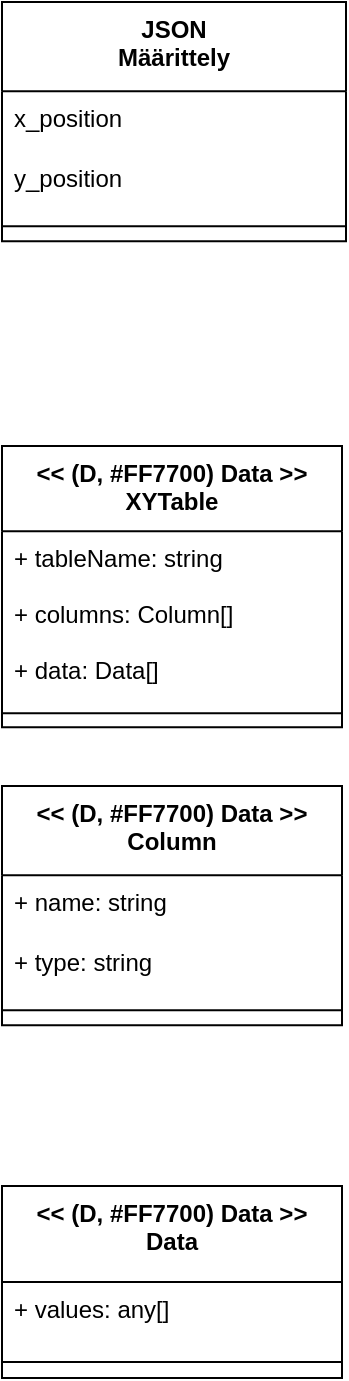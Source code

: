 <mxfile version="24.8.4">
  <diagram name="Page-1" id="kUw0QP89otEUM-ThDa_o">
    <mxGraphModel dx="466" dy="768" grid="1" gridSize="10" guides="1" tooltips="1" connect="1" arrows="1" fold="1" page="1" pageScale="1" pageWidth="850" pageHeight="1100" math="0" shadow="0">
      <root>
        <mxCell id="0" />
        <mxCell id="1" parent="0" />
        <mxCell id="2" value="JSON&#xa;Määrittely" style="swimlane;fontStyle=1;align=center;verticalAlign=top;childLayout=stackLayout;horizontal=1;startSize=44.625;horizontalStack=0;resizeParent=1;resizeParentMax=0;resizeLast=0;collapsible=0;marginBottom=0;" parent="1" vertex="1">
          <mxGeometry x="118" y="8" width="172" height="119.625" as="geometry" />
        </mxCell>
        <mxCell id="3" value="x_position" style="text;strokeColor=none;fillColor=none;align=left;verticalAlign=top;spacingLeft=4;spacingRight=4;overflow=hidden;rotatable=0;points=[[0,0.5],[1,0.5]];portConstraint=eastwest;" parent="2" vertex="1">
          <mxGeometry y="44.625" width="172" height="30" as="geometry" />
        </mxCell>
        <mxCell id="4" value="y_position&#xa;&#xa;&quot;Move&quot; &quot;Stop&quot; &quot;Status&quot;" style="text;strokeColor=none;fillColor=none;align=left;verticalAlign=top;spacingLeft=4;spacingRight=4;overflow=hidden;rotatable=0;points=[[0,0.5],[1,0.5]];portConstraint=eastwest;" parent="2" vertex="1">
          <mxGeometry y="74.625" width="172" height="30" as="geometry" />
        </mxCell>
        <mxCell id="5" style="line;strokeWidth=1;fillColor=none;align=left;verticalAlign=middle;spacingTop=-1;spacingLeft=3;spacingRight=3;rotatable=0;labelPosition=right;points=[];portConstraint=eastwest;strokeColor=inherit;" parent="2" vertex="1">
          <mxGeometry y="104.625" width="172" height="15" as="geometry" />
        </mxCell>
        <mxCell id="6" value="&lt;&lt; (D, #FF7700) Data &gt;&gt;&#xa;XYTable" style="swimlane;fontStyle=1;align=center;verticalAlign=top;childLayout=stackLayout;horizontal=1;startSize=42.6;horizontalStack=0;resizeParent=1;resizeParentMax=0;resizeLast=0;collapsible=0;marginBottom=0;" parent="1" vertex="1">
          <mxGeometry x="118" y="230" width="170" height="140.6" as="geometry" />
        </mxCell>
        <mxCell id="7" value="+ tableName: string" style="text;strokeColor=none;fillColor=none;align=left;verticalAlign=top;spacingLeft=4;spacingRight=4;overflow=hidden;rotatable=0;points=[[0,0.5],[1,0.5]];portConstraint=eastwest;" parent="6" vertex="1">
          <mxGeometry y="42.6" width="170" height="28" as="geometry" />
        </mxCell>
        <mxCell id="8" value="+ columns: Column[]" style="text;strokeColor=none;fillColor=none;align=left;verticalAlign=top;spacingLeft=4;spacingRight=4;overflow=hidden;rotatable=0;points=[[0,0.5],[1,0.5]];portConstraint=eastwest;" parent="6" vertex="1">
          <mxGeometry y="70.6" width="170" height="28" as="geometry" />
        </mxCell>
        <mxCell id="9" value="+ data: Data[]" style="text;strokeColor=none;fillColor=none;align=left;verticalAlign=top;spacingLeft=4;spacingRight=4;overflow=hidden;rotatable=0;points=[[0,0.5],[1,0.5]];portConstraint=eastwest;" parent="6" vertex="1">
          <mxGeometry y="98.6" width="170" height="28" as="geometry" />
        </mxCell>
        <mxCell id="10" style="line;strokeWidth=1;fillColor=none;align=left;verticalAlign=middle;spacingTop=-1;spacingLeft=3;spacingRight=3;rotatable=0;labelPosition=right;points=[];portConstraint=eastwest;strokeColor=inherit;" parent="6" vertex="1">
          <mxGeometry y="126.6" width="170" height="14" as="geometry" />
        </mxCell>
        <mxCell id="11" value="&lt;&lt; (D, #FF7700) Data &gt;&gt;&#xa;Column" style="swimlane;fontStyle=1;align=center;verticalAlign=top;childLayout=stackLayout;horizontal=1;startSize=44.625;horizontalStack=0;resizeParent=1;resizeParentMax=0;resizeLast=0;collapsible=0;marginBottom=0;" parent="1" vertex="1">
          <mxGeometry x="118" y="400" width="170" height="119.625" as="geometry" />
        </mxCell>
        <mxCell id="12" value="+ name: string" style="text;strokeColor=none;fillColor=none;align=left;verticalAlign=top;spacingLeft=4;spacingRight=4;overflow=hidden;rotatable=0;points=[[0,0.5],[1,0.5]];portConstraint=eastwest;" parent="11" vertex="1">
          <mxGeometry y="44.625" width="170" height="30" as="geometry" />
        </mxCell>
        <mxCell id="13" value="+ type: string" style="text;strokeColor=none;fillColor=none;align=left;verticalAlign=top;spacingLeft=4;spacingRight=4;overflow=hidden;rotatable=0;points=[[0,0.5],[1,0.5]];portConstraint=eastwest;" parent="11" vertex="1">
          <mxGeometry y="74.625" width="170" height="30" as="geometry" />
        </mxCell>
        <mxCell id="14" style="line;strokeWidth=1;fillColor=none;align=left;verticalAlign=middle;spacingTop=-1;spacingLeft=3;spacingRight=3;rotatable=0;labelPosition=right;points=[];portConstraint=eastwest;strokeColor=inherit;" parent="11" vertex="1">
          <mxGeometry y="104.625" width="170" height="15" as="geometry" />
        </mxCell>
        <mxCell id="15" value="&lt;&lt; (D, #FF7700) Data &gt;&gt;&#xa;Data" style="swimlane;fontStyle=1;align=center;verticalAlign=top;childLayout=stackLayout;horizontal=1;startSize=48;horizontalStack=0;resizeParent=1;resizeParentMax=0;resizeLast=0;collapsible=0;marginBottom=0;" parent="1" vertex="1">
          <mxGeometry x="118" y="600" width="170" height="96" as="geometry" />
        </mxCell>
        <mxCell id="16" value="+ values: any[]" style="text;strokeColor=none;fillColor=none;align=left;verticalAlign=top;spacingLeft=4;spacingRight=4;overflow=hidden;rotatable=0;points=[[0,0.5],[1,0.5]];portConstraint=eastwest;" parent="15" vertex="1">
          <mxGeometry y="48" width="170" height="32" as="geometry" />
        </mxCell>
        <mxCell id="17" style="line;strokeWidth=1;fillColor=none;align=left;verticalAlign=middle;spacingTop=-1;spacingLeft=3;spacingRight=3;rotatable=0;labelPosition=right;points=[];portConstraint=eastwest;strokeColor=inherit;" parent="15" vertex="1">
          <mxGeometry y="80" width="170" height="16" as="geometry" />
        </mxCell>
      </root>
    </mxGraphModel>
  </diagram>
</mxfile>
